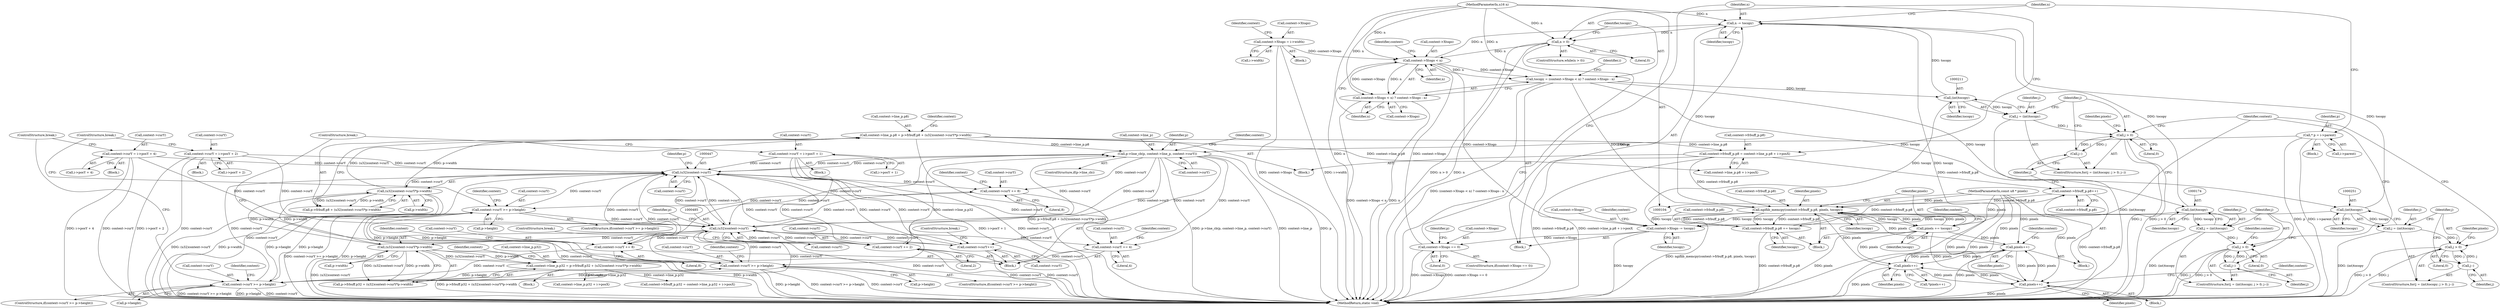 digraph "1_ngiflib_37d939a6f511d16d4c95678025c235fe62e6417a_0@API" {
"1000507" [label="(Call,n -= tocopy)"];
"1000250" [label="(Call,(int)tocopy)"];
"1000122" [label="(Call,tocopy = (context->Xtogo < n) ? context->Xtogo : n)"];
"1000125" [label="(Call,context->Xtogo < n)"];
"1000314" [label="(Call,context->Xtogo = i->width)"];
"1000296" [label="(Call,context->Xtogo == 0)"];
"1000290" [label="(Call,context->Xtogo -= tocopy)"];
"1000210" [label="(Call,(int)tocopy)"];
"1000173" [label="(Call,(int)tocopy)"];
"1000149" [label="(Call,ngiflib_memcpy(context->frbuff_p.p8, pixels, tocopy))"];
"1000454" [label="(Call,context->frbuff_p.p8 = context->line_p.p8 + i->posX)"];
"1000433" [label="(Call,context->line_p.p8 = p->frbuff.p8 + (u32)context->curY*p->width)"];
"1000445" [label="(Call,(u32)context->curY*p->width)"];
"1000446" [label="(Call,(u32)context->curY)"];
"1000368" [label="(Call,context->curY >= p->height)"];
"1000362" [label="(Call,context->curY += 8)"];
"1000484" [label="(Call,(u32)context->curY)"];
"1000397" [label="(Call,context->curY >= p->height)"];
"1000391" [label="(Call,context->curY += 4)"];
"1000306" [label="(Call,p->line_cb(p, context->line_p, context->curY))"];
"1000112" [label="(Call,* p = i->parent)"];
"1000471" [label="(Call,context->line_p.p32 = p->frbuff.p32 + (u32)context->curY*p->width)"];
"1000483" [label="(Call,(u32)context->curY*p->width)"];
"1000339" [label="(Call,context->curY >= p->height)"];
"1000333" [label="(Call,context->curY += 8)"];
"1000327" [label="(Call,context->curY++)"];
"1000409" [label="(Call,context->curY = i->posY + 1)"];
"1000420" [label="(Call,context->curY += 2)"];
"1000351" [label="(Call,context->curY = i->posY + 4)"];
"1000380" [label="(Call,context->curY = i->posY + 2)"];
"1000239" [label="(Call,context->frbuff_p.p8++)"];
"1000160" [label="(Call,context->frbuff_p.p8 += tocopy)"];
"1000237" [label="(Call,pixels++)"];
"1000157" [label="(Call,pixels += tocopy)"];
"1000107" [label="(MethodParameterIn,const u8 * pixels)"];
"1000195" [label="(Call,pixels++)"];
"1000282" [label="(Call,pixels++)"];
"1000118" [label="(Call,n > 0)"];
"1000507" [label="(Call,n -= tocopy)"];
"1000108" [label="(MethodParameterIn,u16 n)"];
"1000171" [label="(Call,j = (int)tocopy)"];
"1000176" [label="(Call,j > 0)"];
"1000179" [label="(Call,j--)"];
"1000208" [label="(Call,j = (int)tocopy)"];
"1000213" [label="(Call,j > 0)"];
"1000216" [label="(Call,j--)"];
"1000248" [label="(Call,j = (int)tocopy)"];
"1000253" [label="(Call,j > 0)"];
"1000256" [label="(Call,j--)"];
"1000124" [label="(Call,(context->Xtogo < n) ? context->Xtogo : n)"];
"1000150" [label="(Call,context->frbuff_p.p8)"];
"1000508" [label="(Identifier,n)"];
"1000490" [label="(Identifier,p)"];
"1000175" [label="(Identifier,tocopy)"];
"1000180" [label="(Identifier,j)"];
"1000161" [label="(Call,context->frbuff_p.p8)"];
"1000295" [label="(ControlStructure,if(context->Xtogo == 0))"];
"1000507" [label="(Call,n -= tocopy)"];
"1000454" [label="(Call,context->frbuff_p.p8 = context->line_p.p8 + i->posX)"];
"1000119" [label="(Identifier,n)"];
"1000407" [label="(Identifier,context)"];
"1000362" [label="(Call,context->curY += 8)"];
"1000159" [label="(Identifier,tocopy)"];
"1000133" [label="(Identifier,n)"];
"1000210" [label="(Call,(int)tocopy)"];
"1000177" [label="(Identifier,j)"];
"1000247" [label="(ControlStructure,for(j = (int)tocopy; j > 0; j--))"];
"1000413" [label="(Call,i->posY + 1)"];
"1000194" [label="(Call,*pixels++)"];
"1000254" [label="(Identifier,j)"];
"1000120" [label="(Literal,0)"];
"1000253" [label="(Call,j > 0)"];
"1000213" [label="(Call,j > 0)"];
"1000368" [label="(Call,context->curY >= p->height)"];
"1000483" [label="(Call,(u32)context->curY*p->width)"];
"1000256" [label="(Call,j--)"];
"1000308" [label="(Call,context->line_p)"];
"1000112" [label="(Call,* p = i->parent)"];
"1000107" [label="(MethodParameterIn,const u8 * pixels)"];
"1000372" [label="(Call,p->height)"];
"1000370" [label="(Identifier,context)"];
"1000212" [label="(Identifier,tocopy)"];
"1000209" [label="(Identifier,j)"];
"1000421" [label="(Call,context->curY)"];
"1000242" [label="(Identifier,context)"];
"1000392" [label="(Call,context->curY)"];
"1000196" [label="(Identifier,pixels)"];
"1000187" [label="(Identifier,context)"];
"1000294" [label="(Identifier,tocopy)"];
"1000495" [label="(Identifier,context)"];
"1000351" [label="(Call,context->curY = i->posY + 4)"];
"1000343" [label="(Call,p->height)"];
"1000424" [label="(Literal,2)"];
"1000498" [label="(Call,context->line_p.p32 + i->posX)"];
"1000418" [label="(ControlStructure,break;)"];
"1000214" [label="(Identifier,j)"];
"1000325" [label="(Block,)"];
"1000122" [label="(Call,tocopy = (context->Xtogo < n) ? context->Xtogo : n)"];
"1000296" [label="(Call,context->Xtogo == 0)"];
"1000410" [label="(Call,context->curY)"];
"1000331" [label="(ControlStructure,break;)"];
"1000155" [label="(Identifier,pixels)"];
"1000333" [label="(Call,context->curY += 8)"];
"1000208" [label="(Call,j = (int)tocopy)"];
"1000217" [label="(Identifier,j)"];
"1000334" [label="(Call,context->curY)"];
"1000298" [label="(Identifier,context)"];
"1000360" [label="(ControlStructure,break;)"];
"1000420" [label="(Call,context->curY += 2)"];
"1000300" [label="(Literal,0)"];
"1000121" [label="(Block,)"];
"1000131" [label="(Identifier,context)"];
"1000391" [label="(Call,context->curY += 4)"];
"1000471" [label="(Call,context->line_p.p32 = p->frbuff.p32 + (u32)context->curY*p->width)"];
"1000258" [label="(Block,)"];
"1000323" [label="(Identifier,context)"];
"1000352" [label="(Call,context->curY)"];
"1000398" [label="(Call,context->curY)"];
"1000340" [label="(Call,context->curY)"];
"1000156" [label="(Identifier,tocopy)"];
"1000304" [label="(Identifier,p)"];
"1000399" [label="(Identifier,context)"];
"1000434" [label="(Call,context->line_p.p8)"];
"1000239" [label="(Call,context->frbuff_p.p8++)"];
"1000250" [label="(Call,(int)tocopy)"];
"1000337" [label="(Literal,8)"];
"1000126" [label="(Call,context->Xtogo)"];
"1000432" [label="(Block,)"];
"1000446" [label="(Call,(u32)context->curY)"];
"1000283" [label="(Identifier,pixels)"];
"1000452" [label="(Identifier,p)"];
"1000148" [label="(Block,)"];
"1000381" [label="(Call,context->curY)"];
"1000314" [label="(Call,context->Xtogo = i->width)"];
"1000460" [label="(Call,context->line_p.p8 + i->posX)"];
"1000172" [label="(Identifier,j)"];
"1000109" [label="(Block,)"];
"1000389" [label="(ControlStructure,break;)"];
"1000425" [label="(ControlStructure,break;)"];
"1000404" [label="(Block,)"];
"1000307" [label="(Identifier,p)"];
"1000384" [label="(Call,i->posY + 2)"];
"1000375" [label="(Block,)"];
"1000401" [label="(Call,p->height)"];
"1000166" [label="(Identifier,tocopy)"];
"1000492" [label="(Call,context->frbuff_p.p32 = context->line_p.p32 + i->posX)"];
"1000282" [label="(Call,pixels++)"];
"1000380" [label="(Call,context->curY = i->posY + 2)"];
"1000484" [label="(Call,(u32)context->curY)"];
"1000130" [label="(Call,context->Xtogo)"];
"1000248" [label="(Call,j = (int)tocopy)"];
"1000346" [label="(Block,)"];
"1000378" [label="(Identifier,context)"];
"1000509" [label="(Identifier,tocopy)"];
"1000292" [label="(Identifier,context)"];
"1000287" [label="(Identifier,context)"];
"1000125" [label="(Call,context->Xtogo < n)"];
"1000433" [label="(Call,context->line_p.p8 = p->frbuff.p8 + (u32)context->curY*p->width)"];
"1000349" [label="(Identifier,context)"];
"1000472" [label="(Call,context->line_p.p32)"];
"1000173" [label="(Call,(int)tocopy)"];
"1000195" [label="(Call,pixels++)"];
"1000301" [label="(Block,)"];
"1000328" [label="(Call,context->curY)"];
"1000339" [label="(Call,context->curY >= p->height)"];
"1000451" [label="(Call,p->width)"];
"1000238" [label="(Identifier,pixels)"];
"1000113" [label="(Identifier,p)"];
"1000123" [label="(Identifier,tocopy)"];
"1000445" [label="(Call,(u32)context->curY*p->width)"];
"1000237" [label="(Call,pixels++)"];
"1000158" [label="(Identifier,pixels)"];
"1000240" [label="(Call,context->frbuff_p.p8)"];
"1000327" [label="(Call,context->curY++)"];
"1000457" [label="(Identifier,context)"];
"1000338" [label="(ControlStructure,if(context->curY >= p->height))"];
"1000341" [label="(Identifier,context)"];
"1000395" [label="(Literal,4)"];
"1000117" [label="(ControlStructure,while(n > 0))"];
"1000249" [label="(Identifier,j)"];
"1000222" [label="(Identifier,pixels)"];
"1000118" [label="(Call,n > 0)"];
"1000409" [label="(Call,context->curY = i->posY + 1)"];
"1000218" [label="(Block,)"];
"1000176" [label="(Call,j > 0)"];
"1000318" [label="(Call,i->width)"];
"1000160" [label="(Call,context->frbuff_p.p8 += tocopy)"];
"1000367" [label="(ControlStructure,if(context->curY >= p->height))"];
"1000315" [label="(Call,context->Xtogo)"];
"1000216" [label="(Call,j--)"];
"1000486" [label="(Call,context->curY)"];
"1000489" [label="(Call,p->width)"];
"1000215" [label="(Literal,0)"];
"1000114" [label="(Call,i->parent)"];
"1000355" [label="(Call,i->posY + 4)"];
"1000311" [label="(Call,context->curY)"];
"1000171" [label="(Call,j = (int)tocopy)"];
"1000363" [label="(Call,context->curY)"];
"1000448" [label="(Call,context->curY)"];
"1000477" [label="(Call,p->frbuff.p32 + (u32)context->curY*p->width)"];
"1000369" [label="(Call,context->curY)"];
"1000157" [label="(Call,pixels += tocopy)"];
"1000257" [label="(Identifier,j)"];
"1000510" [label="(MethodReturn,static void)"];
"1000207" [label="(ControlStructure,for(j = (int)tocopy; j > 0; j--))"];
"1000302" [label="(ControlStructure,if(p->line_cb))"];
"1000397" [label="(Call,context->curY >= p->height)"];
"1000179" [label="(Call,j--)"];
"1000138" [label="(Identifier,i)"];
"1000470" [label="(Block,)"];
"1000262" [label="(Identifier,pixels)"];
"1000455" [label="(Call,context->frbuff_p.p8)"];
"1000297" [label="(Call,context->Xtogo)"];
"1000170" [label="(ControlStructure,for(j = (int)tocopy; j > 0; j--))"];
"1000396" [label="(ControlStructure,if(context->curY >= p->height))"];
"1000178" [label="(Literal,0)"];
"1000149" [label="(Call,ngiflib_memcpy(context->frbuff_p.p8, pixels, tocopy))"];
"1000108" [label="(MethodParameterIn,u16 n)"];
"1000291" [label="(Call,context->Xtogo)"];
"1000124" [label="(Call,(context->Xtogo < n) ? context->Xtogo : n)"];
"1000129" [label="(Identifier,n)"];
"1000290" [label="(Call,context->Xtogo -= tocopy)"];
"1000306" [label="(Call,p->line_cb(p, context->line_p, context->curY))"];
"1000163" [label="(Identifier,context)"];
"1000316" [label="(Identifier,context)"];
"1000439" [label="(Call,p->frbuff.p8 + (u32)context->curY*p->width)"];
"1000252" [label="(Identifier,tocopy)"];
"1000366" [label="(Literal,8)"];
"1000255" [label="(Literal,0)"];
"1000507" -> "1000121"  [label="AST: "];
"1000507" -> "1000509"  [label="CFG: "];
"1000508" -> "1000507"  [label="AST: "];
"1000509" -> "1000507"  [label="AST: "];
"1000119" -> "1000507"  [label="CFG: "];
"1000507" -> "1000510"  [label="DDG: tocopy"];
"1000507" -> "1000118"  [label="DDG: n"];
"1000250" -> "1000507"  [label="DDG: tocopy"];
"1000210" -> "1000507"  [label="DDG: tocopy"];
"1000173" -> "1000507"  [label="DDG: tocopy"];
"1000149" -> "1000507"  [label="DDG: tocopy"];
"1000108" -> "1000507"  [label="DDG: n"];
"1000125" -> "1000507"  [label="DDG: n"];
"1000250" -> "1000248"  [label="AST: "];
"1000250" -> "1000252"  [label="CFG: "];
"1000251" -> "1000250"  [label="AST: "];
"1000252" -> "1000250"  [label="AST: "];
"1000248" -> "1000250"  [label="CFG: "];
"1000250" -> "1000248"  [label="DDG: tocopy"];
"1000122" -> "1000250"  [label="DDG: tocopy"];
"1000250" -> "1000290"  [label="DDG: tocopy"];
"1000122" -> "1000121"  [label="AST: "];
"1000122" -> "1000124"  [label="CFG: "];
"1000123" -> "1000122"  [label="AST: "];
"1000124" -> "1000122"  [label="AST: "];
"1000138" -> "1000122"  [label="CFG: "];
"1000122" -> "1000510"  [label="DDG: (context->Xtogo < n) ? context->Xtogo : n"];
"1000125" -> "1000122"  [label="DDG: context->Xtogo"];
"1000125" -> "1000122"  [label="DDG: n"];
"1000108" -> "1000122"  [label="DDG: n"];
"1000122" -> "1000149"  [label="DDG: tocopy"];
"1000122" -> "1000173"  [label="DDG: tocopy"];
"1000122" -> "1000210"  [label="DDG: tocopy"];
"1000125" -> "1000124"  [label="AST: "];
"1000125" -> "1000129"  [label="CFG: "];
"1000126" -> "1000125"  [label="AST: "];
"1000129" -> "1000125"  [label="AST: "];
"1000131" -> "1000125"  [label="CFG: "];
"1000133" -> "1000125"  [label="CFG: "];
"1000314" -> "1000125"  [label="DDG: context->Xtogo"];
"1000296" -> "1000125"  [label="DDG: context->Xtogo"];
"1000118" -> "1000125"  [label="DDG: n"];
"1000108" -> "1000125"  [label="DDG: n"];
"1000125" -> "1000124"  [label="DDG: context->Xtogo"];
"1000125" -> "1000124"  [label="DDG: n"];
"1000125" -> "1000290"  [label="DDG: context->Xtogo"];
"1000314" -> "1000301"  [label="AST: "];
"1000314" -> "1000318"  [label="CFG: "];
"1000315" -> "1000314"  [label="AST: "];
"1000318" -> "1000314"  [label="AST: "];
"1000323" -> "1000314"  [label="CFG: "];
"1000314" -> "1000510"  [label="DDG: context->Xtogo"];
"1000314" -> "1000510"  [label="DDG: i->width"];
"1000296" -> "1000295"  [label="AST: "];
"1000296" -> "1000300"  [label="CFG: "];
"1000297" -> "1000296"  [label="AST: "];
"1000300" -> "1000296"  [label="AST: "];
"1000304" -> "1000296"  [label="CFG: "];
"1000508" -> "1000296"  [label="CFG: "];
"1000296" -> "1000510"  [label="DDG: context->Xtogo"];
"1000296" -> "1000510"  [label="DDG: context->Xtogo == 0"];
"1000290" -> "1000296"  [label="DDG: context->Xtogo"];
"1000290" -> "1000121"  [label="AST: "];
"1000290" -> "1000294"  [label="CFG: "];
"1000291" -> "1000290"  [label="AST: "];
"1000294" -> "1000290"  [label="AST: "];
"1000298" -> "1000290"  [label="CFG: "];
"1000290" -> "1000510"  [label="DDG: tocopy"];
"1000210" -> "1000290"  [label="DDG: tocopy"];
"1000173" -> "1000290"  [label="DDG: tocopy"];
"1000149" -> "1000290"  [label="DDG: tocopy"];
"1000210" -> "1000208"  [label="AST: "];
"1000210" -> "1000212"  [label="CFG: "];
"1000211" -> "1000210"  [label="AST: "];
"1000212" -> "1000210"  [label="AST: "];
"1000208" -> "1000210"  [label="CFG: "];
"1000210" -> "1000208"  [label="DDG: tocopy"];
"1000173" -> "1000171"  [label="AST: "];
"1000173" -> "1000175"  [label="CFG: "];
"1000174" -> "1000173"  [label="AST: "];
"1000175" -> "1000173"  [label="AST: "];
"1000171" -> "1000173"  [label="CFG: "];
"1000173" -> "1000171"  [label="DDG: tocopy"];
"1000149" -> "1000148"  [label="AST: "];
"1000149" -> "1000156"  [label="CFG: "];
"1000150" -> "1000149"  [label="AST: "];
"1000155" -> "1000149"  [label="AST: "];
"1000156" -> "1000149"  [label="AST: "];
"1000158" -> "1000149"  [label="CFG: "];
"1000149" -> "1000510"  [label="DDG: ngiflib_memcpy(context->frbuff_p.p8, pixels, tocopy)"];
"1000454" -> "1000149"  [label="DDG: context->frbuff_p.p8"];
"1000239" -> "1000149"  [label="DDG: context->frbuff_p.p8"];
"1000160" -> "1000149"  [label="DDG: context->frbuff_p.p8"];
"1000237" -> "1000149"  [label="DDG: pixels"];
"1000157" -> "1000149"  [label="DDG: pixels"];
"1000195" -> "1000149"  [label="DDG: pixels"];
"1000282" -> "1000149"  [label="DDG: pixels"];
"1000107" -> "1000149"  [label="DDG: pixels"];
"1000149" -> "1000157"  [label="DDG: tocopy"];
"1000149" -> "1000157"  [label="DDG: pixels"];
"1000149" -> "1000160"  [label="DDG: tocopy"];
"1000149" -> "1000160"  [label="DDG: context->frbuff_p.p8"];
"1000454" -> "1000432"  [label="AST: "];
"1000454" -> "1000460"  [label="CFG: "];
"1000455" -> "1000454"  [label="AST: "];
"1000460" -> "1000454"  [label="AST: "];
"1000508" -> "1000454"  [label="CFG: "];
"1000454" -> "1000510"  [label="DDG: context->frbuff_p.p8"];
"1000454" -> "1000510"  [label="DDG: context->line_p.p8 + i->posX"];
"1000454" -> "1000239"  [label="DDG: context->frbuff_p.p8"];
"1000433" -> "1000454"  [label="DDG: context->line_p.p8"];
"1000433" -> "1000432"  [label="AST: "];
"1000433" -> "1000439"  [label="CFG: "];
"1000434" -> "1000433"  [label="AST: "];
"1000439" -> "1000433"  [label="AST: "];
"1000457" -> "1000433"  [label="CFG: "];
"1000433" -> "1000510"  [label="DDG: p->frbuff.p8 + (u32)context->curY*p->width"];
"1000433" -> "1000306"  [label="DDG: context->line_p.p8"];
"1000445" -> "1000433"  [label="DDG: (u32)context->curY"];
"1000445" -> "1000433"  [label="DDG: p->width"];
"1000433" -> "1000460"  [label="DDG: context->line_p.p8"];
"1000445" -> "1000439"  [label="AST: "];
"1000445" -> "1000451"  [label="CFG: "];
"1000446" -> "1000445"  [label="AST: "];
"1000451" -> "1000445"  [label="AST: "];
"1000439" -> "1000445"  [label="CFG: "];
"1000445" -> "1000510"  [label="DDG: (u32)context->curY"];
"1000445" -> "1000510"  [label="DDG: p->width"];
"1000445" -> "1000439"  [label="DDG: (u32)context->curY"];
"1000445" -> "1000439"  [label="DDG: p->width"];
"1000446" -> "1000445"  [label="DDG: context->curY"];
"1000483" -> "1000445"  [label="DDG: p->width"];
"1000445" -> "1000483"  [label="DDG: p->width"];
"1000446" -> "1000448"  [label="CFG: "];
"1000447" -> "1000446"  [label="AST: "];
"1000448" -> "1000446"  [label="AST: "];
"1000452" -> "1000446"  [label="CFG: "];
"1000446" -> "1000510"  [label="DDG: context->curY"];
"1000446" -> "1000306"  [label="DDG: context->curY"];
"1000446" -> "1000327"  [label="DDG: context->curY"];
"1000446" -> "1000333"  [label="DDG: context->curY"];
"1000446" -> "1000362"  [label="DDG: context->curY"];
"1000446" -> "1000391"  [label="DDG: context->curY"];
"1000446" -> "1000420"  [label="DDG: context->curY"];
"1000368" -> "1000446"  [label="DDG: context->curY"];
"1000484" -> "1000446"  [label="DDG: context->curY"];
"1000397" -> "1000446"  [label="DDG: context->curY"];
"1000306" -> "1000446"  [label="DDG: context->curY"];
"1000327" -> "1000446"  [label="DDG: context->curY"];
"1000409" -> "1000446"  [label="DDG: context->curY"];
"1000339" -> "1000446"  [label="DDG: context->curY"];
"1000420" -> "1000446"  [label="DDG: context->curY"];
"1000351" -> "1000446"  [label="DDG: context->curY"];
"1000380" -> "1000446"  [label="DDG: context->curY"];
"1000446" -> "1000484"  [label="DDG: context->curY"];
"1000368" -> "1000367"  [label="AST: "];
"1000368" -> "1000372"  [label="CFG: "];
"1000369" -> "1000368"  [label="AST: "];
"1000372" -> "1000368"  [label="AST: "];
"1000378" -> "1000368"  [label="CFG: "];
"1000389" -> "1000368"  [label="CFG: "];
"1000368" -> "1000510"  [label="DDG: context->curY"];
"1000368" -> "1000510"  [label="DDG: context->curY >= p->height"];
"1000368" -> "1000510"  [label="DDG: p->height"];
"1000368" -> "1000339"  [label="DDG: p->height"];
"1000362" -> "1000368"  [label="DDG: context->curY"];
"1000339" -> "1000368"  [label="DDG: p->height"];
"1000397" -> "1000368"  [label="DDG: p->height"];
"1000368" -> "1000397"  [label="DDG: p->height"];
"1000368" -> "1000484"  [label="DDG: context->curY"];
"1000362" -> "1000325"  [label="AST: "];
"1000362" -> "1000366"  [label="CFG: "];
"1000363" -> "1000362"  [label="AST: "];
"1000366" -> "1000362"  [label="AST: "];
"1000370" -> "1000362"  [label="CFG: "];
"1000484" -> "1000362"  [label="DDG: context->curY"];
"1000306" -> "1000362"  [label="DDG: context->curY"];
"1000484" -> "1000483"  [label="AST: "];
"1000484" -> "1000486"  [label="CFG: "];
"1000485" -> "1000484"  [label="AST: "];
"1000486" -> "1000484"  [label="AST: "];
"1000490" -> "1000484"  [label="CFG: "];
"1000484" -> "1000510"  [label="DDG: context->curY"];
"1000484" -> "1000306"  [label="DDG: context->curY"];
"1000484" -> "1000327"  [label="DDG: context->curY"];
"1000484" -> "1000333"  [label="DDG: context->curY"];
"1000484" -> "1000391"  [label="DDG: context->curY"];
"1000484" -> "1000420"  [label="DDG: context->curY"];
"1000484" -> "1000483"  [label="DDG: context->curY"];
"1000397" -> "1000484"  [label="DDG: context->curY"];
"1000306" -> "1000484"  [label="DDG: context->curY"];
"1000327" -> "1000484"  [label="DDG: context->curY"];
"1000409" -> "1000484"  [label="DDG: context->curY"];
"1000339" -> "1000484"  [label="DDG: context->curY"];
"1000420" -> "1000484"  [label="DDG: context->curY"];
"1000351" -> "1000484"  [label="DDG: context->curY"];
"1000380" -> "1000484"  [label="DDG: context->curY"];
"1000397" -> "1000396"  [label="AST: "];
"1000397" -> "1000401"  [label="CFG: "];
"1000398" -> "1000397"  [label="AST: "];
"1000401" -> "1000397"  [label="AST: "];
"1000407" -> "1000397"  [label="CFG: "];
"1000418" -> "1000397"  [label="CFG: "];
"1000397" -> "1000510"  [label="DDG: context->curY >= p->height"];
"1000397" -> "1000510"  [label="DDG: context->curY"];
"1000397" -> "1000510"  [label="DDG: p->height"];
"1000397" -> "1000339"  [label="DDG: p->height"];
"1000391" -> "1000397"  [label="DDG: context->curY"];
"1000339" -> "1000397"  [label="DDG: p->height"];
"1000391" -> "1000325"  [label="AST: "];
"1000391" -> "1000395"  [label="CFG: "];
"1000392" -> "1000391"  [label="AST: "];
"1000395" -> "1000391"  [label="AST: "];
"1000399" -> "1000391"  [label="CFG: "];
"1000306" -> "1000391"  [label="DDG: context->curY"];
"1000306" -> "1000302"  [label="AST: "];
"1000306" -> "1000311"  [label="CFG: "];
"1000307" -> "1000306"  [label="AST: "];
"1000308" -> "1000306"  [label="AST: "];
"1000311" -> "1000306"  [label="AST: "];
"1000316" -> "1000306"  [label="CFG: "];
"1000306" -> "1000510"  [label="DDG: p"];
"1000306" -> "1000510"  [label="DDG: p->line_cb(p, context->line_p, context->curY)"];
"1000306" -> "1000510"  [label="DDG: context->line_p"];
"1000112" -> "1000306"  [label="DDG: p"];
"1000471" -> "1000306"  [label="DDG: context->line_p.p32"];
"1000306" -> "1000327"  [label="DDG: context->curY"];
"1000306" -> "1000333"  [label="DDG: context->curY"];
"1000306" -> "1000420"  [label="DDG: context->curY"];
"1000112" -> "1000109"  [label="AST: "];
"1000112" -> "1000114"  [label="CFG: "];
"1000113" -> "1000112"  [label="AST: "];
"1000114" -> "1000112"  [label="AST: "];
"1000119" -> "1000112"  [label="CFG: "];
"1000112" -> "1000510"  [label="DDG: i->parent"];
"1000112" -> "1000510"  [label="DDG: p"];
"1000471" -> "1000470"  [label="AST: "];
"1000471" -> "1000477"  [label="CFG: "];
"1000472" -> "1000471"  [label="AST: "];
"1000477" -> "1000471"  [label="AST: "];
"1000495" -> "1000471"  [label="CFG: "];
"1000471" -> "1000510"  [label="DDG: p->frbuff.p32 + (u32)context->curY*p->width"];
"1000483" -> "1000471"  [label="DDG: (u32)context->curY"];
"1000483" -> "1000471"  [label="DDG: p->width"];
"1000471" -> "1000492"  [label="DDG: context->line_p.p32"];
"1000471" -> "1000498"  [label="DDG: context->line_p.p32"];
"1000483" -> "1000477"  [label="AST: "];
"1000483" -> "1000489"  [label="CFG: "];
"1000489" -> "1000483"  [label="AST: "];
"1000477" -> "1000483"  [label="CFG: "];
"1000483" -> "1000510"  [label="DDG: p->width"];
"1000483" -> "1000510"  [label="DDG: (u32)context->curY"];
"1000483" -> "1000477"  [label="DDG: (u32)context->curY"];
"1000483" -> "1000477"  [label="DDG: p->width"];
"1000339" -> "1000338"  [label="AST: "];
"1000339" -> "1000343"  [label="CFG: "];
"1000340" -> "1000339"  [label="AST: "];
"1000343" -> "1000339"  [label="AST: "];
"1000349" -> "1000339"  [label="CFG: "];
"1000360" -> "1000339"  [label="CFG: "];
"1000339" -> "1000510"  [label="DDG: context->curY >= p->height"];
"1000339" -> "1000510"  [label="DDG: p->height"];
"1000339" -> "1000510"  [label="DDG: context->curY"];
"1000333" -> "1000339"  [label="DDG: context->curY"];
"1000333" -> "1000325"  [label="AST: "];
"1000333" -> "1000337"  [label="CFG: "];
"1000334" -> "1000333"  [label="AST: "];
"1000337" -> "1000333"  [label="AST: "];
"1000341" -> "1000333"  [label="CFG: "];
"1000327" -> "1000325"  [label="AST: "];
"1000327" -> "1000328"  [label="CFG: "];
"1000328" -> "1000327"  [label="AST: "];
"1000331" -> "1000327"  [label="CFG: "];
"1000327" -> "1000510"  [label="DDG: context->curY"];
"1000409" -> "1000404"  [label="AST: "];
"1000409" -> "1000413"  [label="CFG: "];
"1000410" -> "1000409"  [label="AST: "];
"1000413" -> "1000409"  [label="AST: "];
"1000418" -> "1000409"  [label="CFG: "];
"1000409" -> "1000510"  [label="DDG: i->posY + 1"];
"1000409" -> "1000510"  [label="DDG: context->curY"];
"1000420" -> "1000325"  [label="AST: "];
"1000420" -> "1000424"  [label="CFG: "];
"1000421" -> "1000420"  [label="AST: "];
"1000424" -> "1000420"  [label="AST: "];
"1000425" -> "1000420"  [label="CFG: "];
"1000420" -> "1000510"  [label="DDG: context->curY"];
"1000351" -> "1000346"  [label="AST: "];
"1000351" -> "1000355"  [label="CFG: "];
"1000352" -> "1000351"  [label="AST: "];
"1000355" -> "1000351"  [label="AST: "];
"1000360" -> "1000351"  [label="CFG: "];
"1000351" -> "1000510"  [label="DDG: context->curY"];
"1000351" -> "1000510"  [label="DDG: i->posY + 4"];
"1000380" -> "1000375"  [label="AST: "];
"1000380" -> "1000384"  [label="CFG: "];
"1000381" -> "1000380"  [label="AST: "];
"1000384" -> "1000380"  [label="AST: "];
"1000389" -> "1000380"  [label="CFG: "];
"1000380" -> "1000510"  [label="DDG: i->posY + 2"];
"1000380" -> "1000510"  [label="DDG: context->curY"];
"1000239" -> "1000218"  [label="AST: "];
"1000239" -> "1000240"  [label="CFG: "];
"1000240" -> "1000239"  [label="AST: "];
"1000217" -> "1000239"  [label="CFG: "];
"1000239" -> "1000510"  [label="DDG: context->frbuff_p.p8"];
"1000160" -> "1000239"  [label="DDG: context->frbuff_p.p8"];
"1000160" -> "1000148"  [label="AST: "];
"1000160" -> "1000166"  [label="CFG: "];
"1000161" -> "1000160"  [label="AST: "];
"1000166" -> "1000160"  [label="AST: "];
"1000292" -> "1000160"  [label="CFG: "];
"1000160" -> "1000510"  [label="DDG: context->frbuff_p.p8"];
"1000237" -> "1000218"  [label="AST: "];
"1000237" -> "1000238"  [label="CFG: "];
"1000238" -> "1000237"  [label="AST: "];
"1000242" -> "1000237"  [label="CFG: "];
"1000237" -> "1000510"  [label="DDG: pixels"];
"1000237" -> "1000195"  [label="DDG: pixels"];
"1000157" -> "1000237"  [label="DDG: pixels"];
"1000195" -> "1000237"  [label="DDG: pixels"];
"1000282" -> "1000237"  [label="DDG: pixels"];
"1000107" -> "1000237"  [label="DDG: pixels"];
"1000237" -> "1000282"  [label="DDG: pixels"];
"1000157" -> "1000148"  [label="AST: "];
"1000157" -> "1000159"  [label="CFG: "];
"1000158" -> "1000157"  [label="AST: "];
"1000159" -> "1000157"  [label="AST: "];
"1000163" -> "1000157"  [label="CFG: "];
"1000157" -> "1000510"  [label="DDG: pixels"];
"1000107" -> "1000157"  [label="DDG: pixels"];
"1000157" -> "1000195"  [label="DDG: pixels"];
"1000157" -> "1000282"  [label="DDG: pixels"];
"1000107" -> "1000104"  [label="AST: "];
"1000107" -> "1000510"  [label="DDG: pixels"];
"1000107" -> "1000195"  [label="DDG: pixels"];
"1000107" -> "1000282"  [label="DDG: pixels"];
"1000195" -> "1000194"  [label="AST: "];
"1000195" -> "1000196"  [label="CFG: "];
"1000196" -> "1000195"  [label="AST: "];
"1000194" -> "1000195"  [label="CFG: "];
"1000195" -> "1000510"  [label="DDG: pixels"];
"1000282" -> "1000195"  [label="DDG: pixels"];
"1000195" -> "1000282"  [label="DDG: pixels"];
"1000282" -> "1000258"  [label="AST: "];
"1000282" -> "1000283"  [label="CFG: "];
"1000283" -> "1000282"  [label="AST: "];
"1000287" -> "1000282"  [label="CFG: "];
"1000282" -> "1000510"  [label="DDG: pixels"];
"1000118" -> "1000117"  [label="AST: "];
"1000118" -> "1000120"  [label="CFG: "];
"1000119" -> "1000118"  [label="AST: "];
"1000120" -> "1000118"  [label="AST: "];
"1000123" -> "1000118"  [label="CFG: "];
"1000510" -> "1000118"  [label="CFG: "];
"1000118" -> "1000510"  [label="DDG: n > 0"];
"1000118" -> "1000510"  [label="DDG: n"];
"1000108" -> "1000118"  [label="DDG: n"];
"1000108" -> "1000104"  [label="AST: "];
"1000108" -> "1000510"  [label="DDG: n"];
"1000108" -> "1000124"  [label="DDG: n"];
"1000171" -> "1000170"  [label="AST: "];
"1000172" -> "1000171"  [label="AST: "];
"1000177" -> "1000171"  [label="CFG: "];
"1000171" -> "1000510"  [label="DDG: (int)tocopy"];
"1000171" -> "1000176"  [label="DDG: j"];
"1000176" -> "1000170"  [label="AST: "];
"1000176" -> "1000178"  [label="CFG: "];
"1000177" -> "1000176"  [label="AST: "];
"1000178" -> "1000176"  [label="AST: "];
"1000187" -> "1000176"  [label="CFG: "];
"1000292" -> "1000176"  [label="CFG: "];
"1000176" -> "1000510"  [label="DDG: j > 0"];
"1000176" -> "1000510"  [label="DDG: j"];
"1000179" -> "1000176"  [label="DDG: j"];
"1000176" -> "1000179"  [label="DDG: j"];
"1000179" -> "1000170"  [label="AST: "];
"1000179" -> "1000180"  [label="CFG: "];
"1000180" -> "1000179"  [label="AST: "];
"1000177" -> "1000179"  [label="CFG: "];
"1000208" -> "1000207"  [label="AST: "];
"1000209" -> "1000208"  [label="AST: "];
"1000214" -> "1000208"  [label="CFG: "];
"1000208" -> "1000510"  [label="DDG: (int)tocopy"];
"1000208" -> "1000213"  [label="DDG: j"];
"1000213" -> "1000207"  [label="AST: "];
"1000213" -> "1000215"  [label="CFG: "];
"1000214" -> "1000213"  [label="AST: "];
"1000215" -> "1000213"  [label="AST: "];
"1000222" -> "1000213"  [label="CFG: "];
"1000292" -> "1000213"  [label="CFG: "];
"1000213" -> "1000510"  [label="DDG: j"];
"1000213" -> "1000510"  [label="DDG: j > 0"];
"1000216" -> "1000213"  [label="DDG: j"];
"1000213" -> "1000216"  [label="DDG: j"];
"1000216" -> "1000207"  [label="AST: "];
"1000216" -> "1000217"  [label="CFG: "];
"1000217" -> "1000216"  [label="AST: "];
"1000214" -> "1000216"  [label="CFG: "];
"1000248" -> "1000247"  [label="AST: "];
"1000249" -> "1000248"  [label="AST: "];
"1000254" -> "1000248"  [label="CFG: "];
"1000248" -> "1000510"  [label="DDG: (int)tocopy"];
"1000248" -> "1000253"  [label="DDG: j"];
"1000253" -> "1000247"  [label="AST: "];
"1000253" -> "1000255"  [label="CFG: "];
"1000254" -> "1000253"  [label="AST: "];
"1000255" -> "1000253"  [label="AST: "];
"1000262" -> "1000253"  [label="CFG: "];
"1000292" -> "1000253"  [label="CFG: "];
"1000253" -> "1000510"  [label="DDG: j > 0"];
"1000253" -> "1000510"  [label="DDG: j"];
"1000256" -> "1000253"  [label="DDG: j"];
"1000253" -> "1000256"  [label="DDG: j"];
"1000256" -> "1000247"  [label="AST: "];
"1000256" -> "1000257"  [label="CFG: "];
"1000257" -> "1000256"  [label="AST: "];
"1000254" -> "1000256"  [label="CFG: "];
"1000124" -> "1000130"  [label="CFG: "];
"1000124" -> "1000133"  [label="CFG: "];
"1000130" -> "1000124"  [label="AST: "];
"1000133" -> "1000124"  [label="AST: "];
"1000124" -> "1000510"  [label="DDG: context->Xtogo < n"];
"1000124" -> "1000510"  [label="DDG: n"];
}
